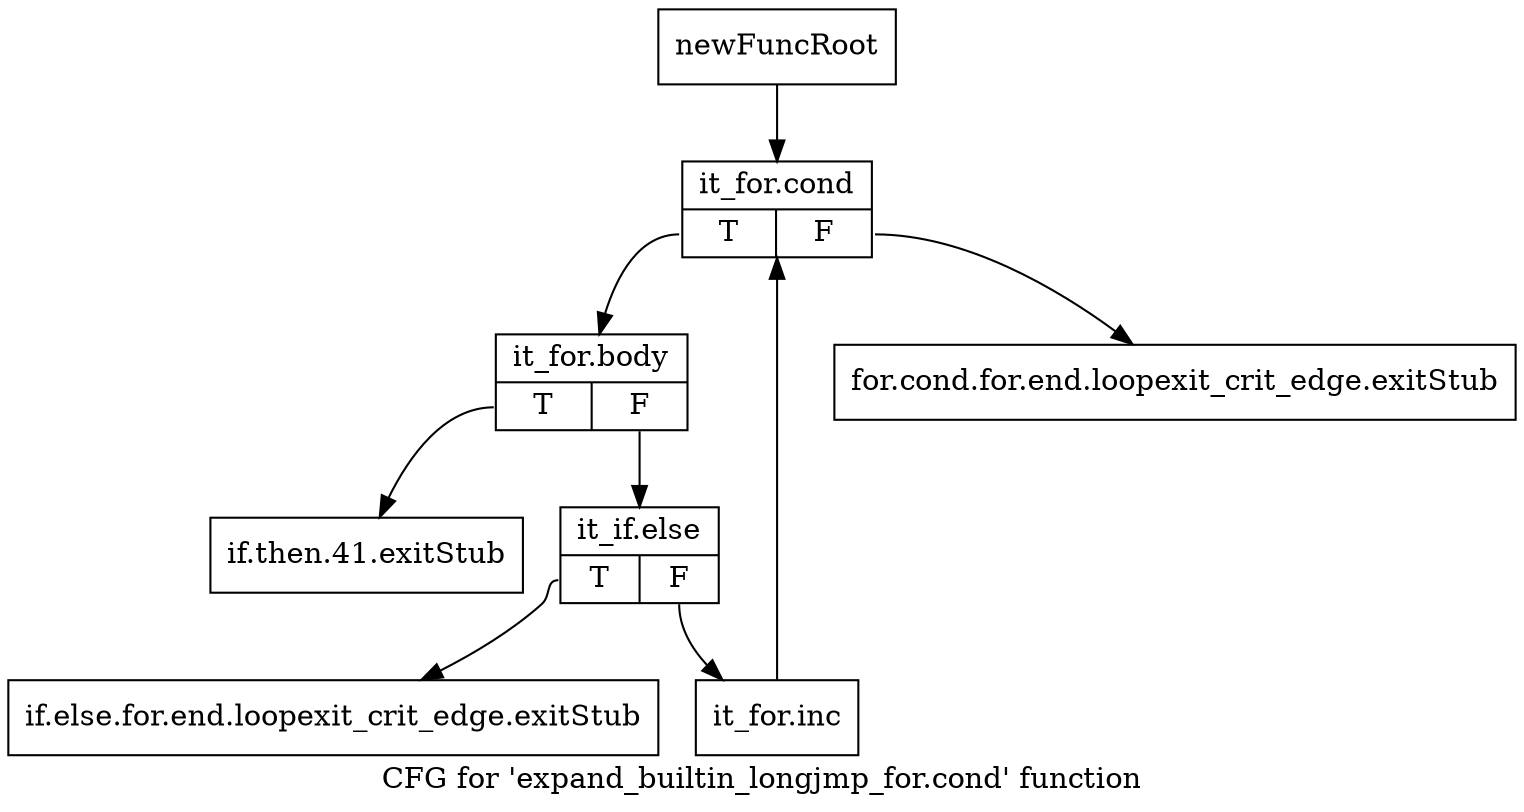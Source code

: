 digraph "CFG for 'expand_builtin_longjmp_for.cond' function" {
	label="CFG for 'expand_builtin_longjmp_for.cond' function";

	Node0x79caed0 [shape=record,label="{newFuncRoot}"];
	Node0x79caed0 -> Node0x79cb010;
	Node0x79caf20 [shape=record,label="{for.cond.for.end.loopexit_crit_edge.exitStub}"];
	Node0x79caf70 [shape=record,label="{if.then.41.exitStub}"];
	Node0x79cafc0 [shape=record,label="{if.else.for.end.loopexit_crit_edge.exitStub}"];
	Node0x79cb010 [shape=record,label="{it_for.cond|{<s0>T|<s1>F}}"];
	Node0x79cb010:s0 -> Node0x79cb060;
	Node0x79cb010:s1 -> Node0x79caf20;
	Node0x79cb060 [shape=record,label="{it_for.body|{<s0>T|<s1>F}}"];
	Node0x79cb060:s0 -> Node0x79caf70;
	Node0x79cb060:s1 -> Node0x79cb0b0;
	Node0x79cb0b0 [shape=record,label="{it_if.else|{<s0>T|<s1>F}}"];
	Node0x79cb0b0:s0 -> Node0x79cafc0;
	Node0x79cb0b0:s1 -> Node0x79cb100;
	Node0x79cb100 [shape=record,label="{it_for.inc}"];
	Node0x79cb100 -> Node0x79cb010;
}
